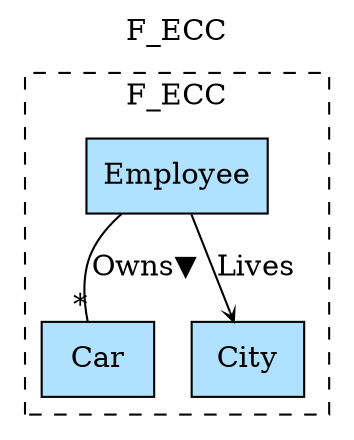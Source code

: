 digraph {graph[label=F_ECC,labelloc=tl,labelfontsize=12];
subgraph cluster_F_ECC{style=dashed;label=F_ECC;
"Employee"[shape=record,fillcolor=lightskyblue1,style = filled,label="Employee"];
"Car"[shape=record,fillcolor=lightskyblue1,style = filled,label="Car"];
"City"[shape=record,fillcolor=lightskyblue1,style = filled,label="City"];

"Employee"->"Car"[label="Owns▼",dir=none,taillabel="",headlabel="*"];
"Employee"->"City"[label="Lives",arrowhead=vee,headlabel="",arrowsize=.5];

}
}
